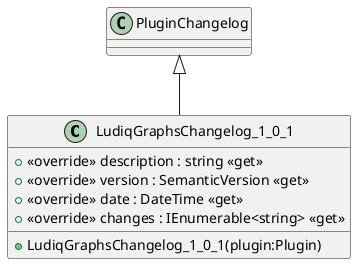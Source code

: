 @startuml
class LudiqGraphsChangelog_1_0_1 {
    + LudiqGraphsChangelog_1_0_1(plugin:Plugin)
    + <<override>> description : string <<get>>
    + <<override>> version : SemanticVersion <<get>>
    + <<override>> date : DateTime <<get>>
    + <<override>> changes : IEnumerable<string> <<get>>
}
PluginChangelog <|-- LudiqGraphsChangelog_1_0_1
@enduml
